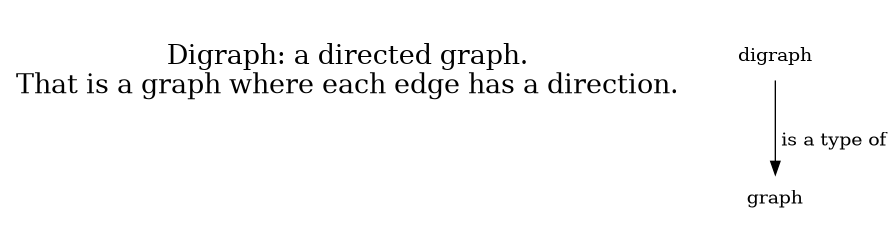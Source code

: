 @startuml
digraph G {
     
  bgcolor="transparent"
  node[style=filled color=white]
     
     
"
Digraph: a directed graph.
That is a graph where each edge has a direction.
" [shape=none fontsize=20]

"digraph" -> "graph" [label=" is a type of"]
}

@enduml
